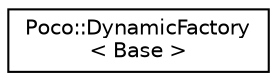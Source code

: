 digraph "Graphical Class Hierarchy"
{
 // LATEX_PDF_SIZE
  edge [fontname="Helvetica",fontsize="10",labelfontname="Helvetica",labelfontsize="10"];
  node [fontname="Helvetica",fontsize="10",shape=record];
  rankdir="LR";
  Node0 [label="Poco::DynamicFactory\l\< Base \>",height=0.2,width=0.4,color="black", fillcolor="white", style="filled",URL="$classPoco_1_1DynamicFactory.html",tooltip="A factory that creates objects by class name."];
}
